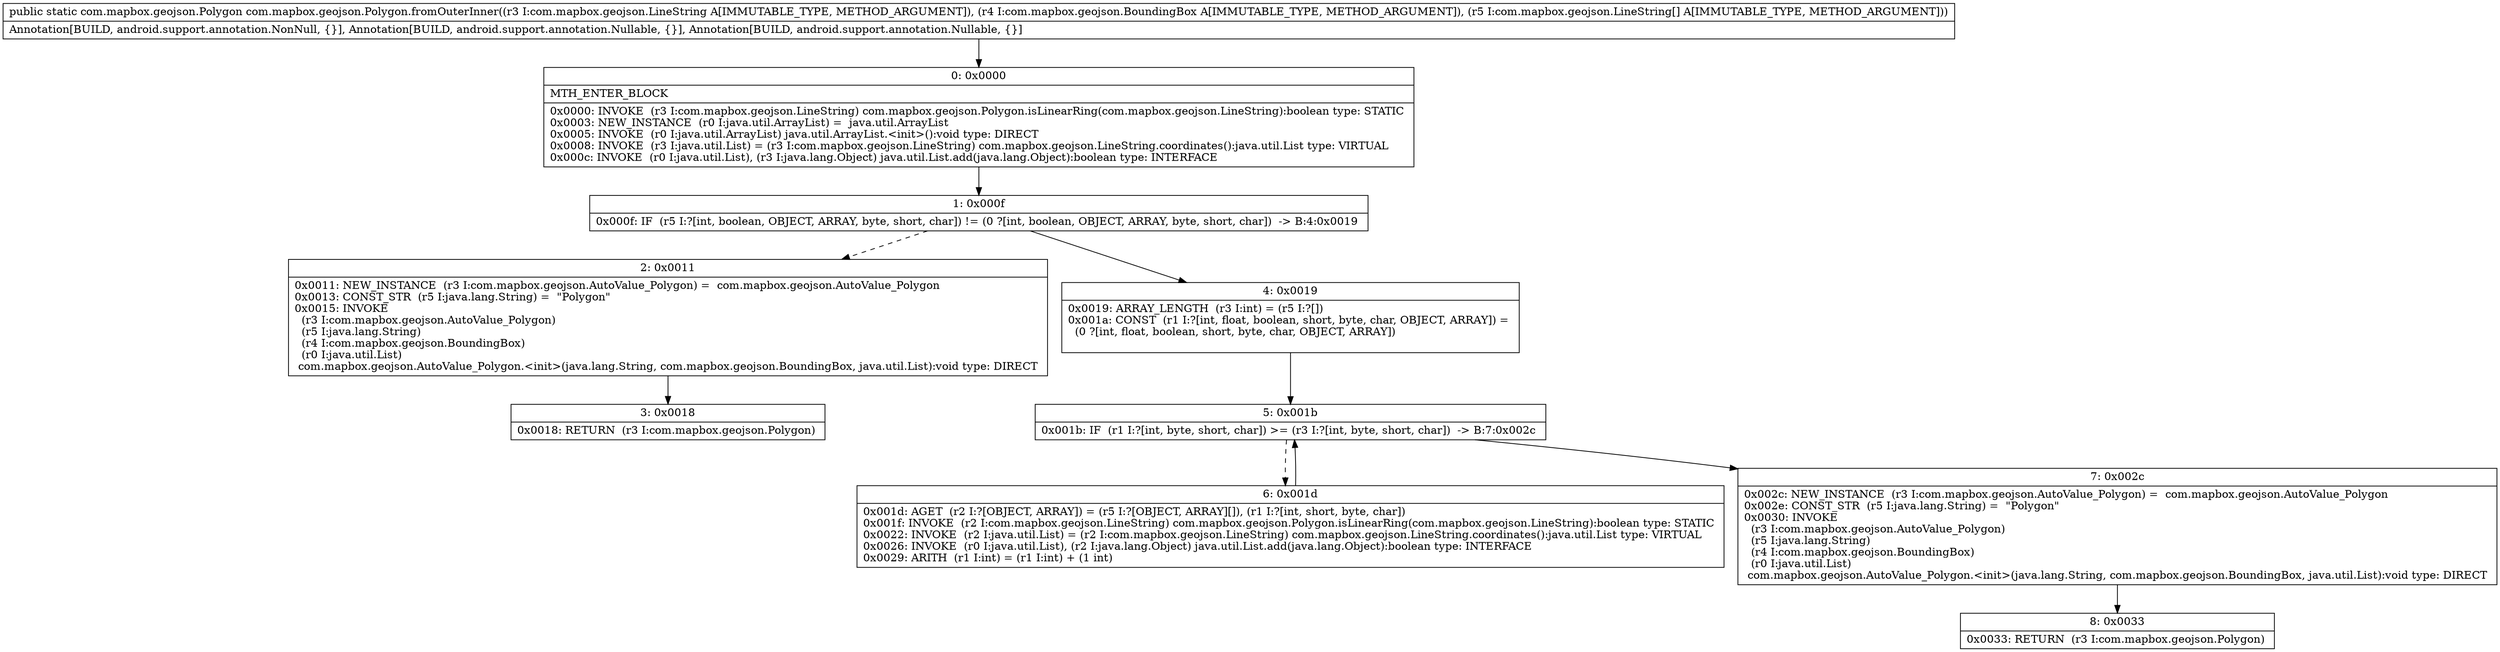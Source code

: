 digraph "CFG forcom.mapbox.geojson.Polygon.fromOuterInner(Lcom\/mapbox\/geojson\/LineString;Lcom\/mapbox\/geojson\/BoundingBox;[Lcom\/mapbox\/geojson\/LineString;)Lcom\/mapbox\/geojson\/Polygon;" {
Node_0 [shape=record,label="{0\:\ 0x0000|MTH_ENTER_BLOCK\l|0x0000: INVOKE  (r3 I:com.mapbox.geojson.LineString) com.mapbox.geojson.Polygon.isLinearRing(com.mapbox.geojson.LineString):boolean type: STATIC \l0x0003: NEW_INSTANCE  (r0 I:java.util.ArrayList) =  java.util.ArrayList \l0x0005: INVOKE  (r0 I:java.util.ArrayList) java.util.ArrayList.\<init\>():void type: DIRECT \l0x0008: INVOKE  (r3 I:java.util.List) = (r3 I:com.mapbox.geojson.LineString) com.mapbox.geojson.LineString.coordinates():java.util.List type: VIRTUAL \l0x000c: INVOKE  (r0 I:java.util.List), (r3 I:java.lang.Object) java.util.List.add(java.lang.Object):boolean type: INTERFACE \l}"];
Node_1 [shape=record,label="{1\:\ 0x000f|0x000f: IF  (r5 I:?[int, boolean, OBJECT, ARRAY, byte, short, char]) != (0 ?[int, boolean, OBJECT, ARRAY, byte, short, char])  \-\> B:4:0x0019 \l}"];
Node_2 [shape=record,label="{2\:\ 0x0011|0x0011: NEW_INSTANCE  (r3 I:com.mapbox.geojson.AutoValue_Polygon) =  com.mapbox.geojson.AutoValue_Polygon \l0x0013: CONST_STR  (r5 I:java.lang.String) =  \"Polygon\" \l0x0015: INVOKE  \l  (r3 I:com.mapbox.geojson.AutoValue_Polygon)\l  (r5 I:java.lang.String)\l  (r4 I:com.mapbox.geojson.BoundingBox)\l  (r0 I:java.util.List)\l com.mapbox.geojson.AutoValue_Polygon.\<init\>(java.lang.String, com.mapbox.geojson.BoundingBox, java.util.List):void type: DIRECT \l}"];
Node_3 [shape=record,label="{3\:\ 0x0018|0x0018: RETURN  (r3 I:com.mapbox.geojson.Polygon) \l}"];
Node_4 [shape=record,label="{4\:\ 0x0019|0x0019: ARRAY_LENGTH  (r3 I:int) = (r5 I:?[]) \l0x001a: CONST  (r1 I:?[int, float, boolean, short, byte, char, OBJECT, ARRAY]) = \l  (0 ?[int, float, boolean, short, byte, char, OBJECT, ARRAY])\l \l}"];
Node_5 [shape=record,label="{5\:\ 0x001b|0x001b: IF  (r1 I:?[int, byte, short, char]) \>= (r3 I:?[int, byte, short, char])  \-\> B:7:0x002c \l}"];
Node_6 [shape=record,label="{6\:\ 0x001d|0x001d: AGET  (r2 I:?[OBJECT, ARRAY]) = (r5 I:?[OBJECT, ARRAY][]), (r1 I:?[int, short, byte, char]) \l0x001f: INVOKE  (r2 I:com.mapbox.geojson.LineString) com.mapbox.geojson.Polygon.isLinearRing(com.mapbox.geojson.LineString):boolean type: STATIC \l0x0022: INVOKE  (r2 I:java.util.List) = (r2 I:com.mapbox.geojson.LineString) com.mapbox.geojson.LineString.coordinates():java.util.List type: VIRTUAL \l0x0026: INVOKE  (r0 I:java.util.List), (r2 I:java.lang.Object) java.util.List.add(java.lang.Object):boolean type: INTERFACE \l0x0029: ARITH  (r1 I:int) = (r1 I:int) + (1 int) \l}"];
Node_7 [shape=record,label="{7\:\ 0x002c|0x002c: NEW_INSTANCE  (r3 I:com.mapbox.geojson.AutoValue_Polygon) =  com.mapbox.geojson.AutoValue_Polygon \l0x002e: CONST_STR  (r5 I:java.lang.String) =  \"Polygon\" \l0x0030: INVOKE  \l  (r3 I:com.mapbox.geojson.AutoValue_Polygon)\l  (r5 I:java.lang.String)\l  (r4 I:com.mapbox.geojson.BoundingBox)\l  (r0 I:java.util.List)\l com.mapbox.geojson.AutoValue_Polygon.\<init\>(java.lang.String, com.mapbox.geojson.BoundingBox, java.util.List):void type: DIRECT \l}"];
Node_8 [shape=record,label="{8\:\ 0x0033|0x0033: RETURN  (r3 I:com.mapbox.geojson.Polygon) \l}"];
MethodNode[shape=record,label="{public static com.mapbox.geojson.Polygon com.mapbox.geojson.Polygon.fromOuterInner((r3 I:com.mapbox.geojson.LineString A[IMMUTABLE_TYPE, METHOD_ARGUMENT]), (r4 I:com.mapbox.geojson.BoundingBox A[IMMUTABLE_TYPE, METHOD_ARGUMENT]), (r5 I:com.mapbox.geojson.LineString[] A[IMMUTABLE_TYPE, METHOD_ARGUMENT]))  | Annotation[BUILD, android.support.annotation.NonNull, \{\}], Annotation[BUILD, android.support.annotation.Nullable, \{\}], Annotation[BUILD, android.support.annotation.Nullable, \{\}]\l}"];
MethodNode -> Node_0;
Node_0 -> Node_1;
Node_1 -> Node_2[style=dashed];
Node_1 -> Node_4;
Node_2 -> Node_3;
Node_4 -> Node_5;
Node_5 -> Node_6[style=dashed];
Node_5 -> Node_7;
Node_6 -> Node_5;
Node_7 -> Node_8;
}

